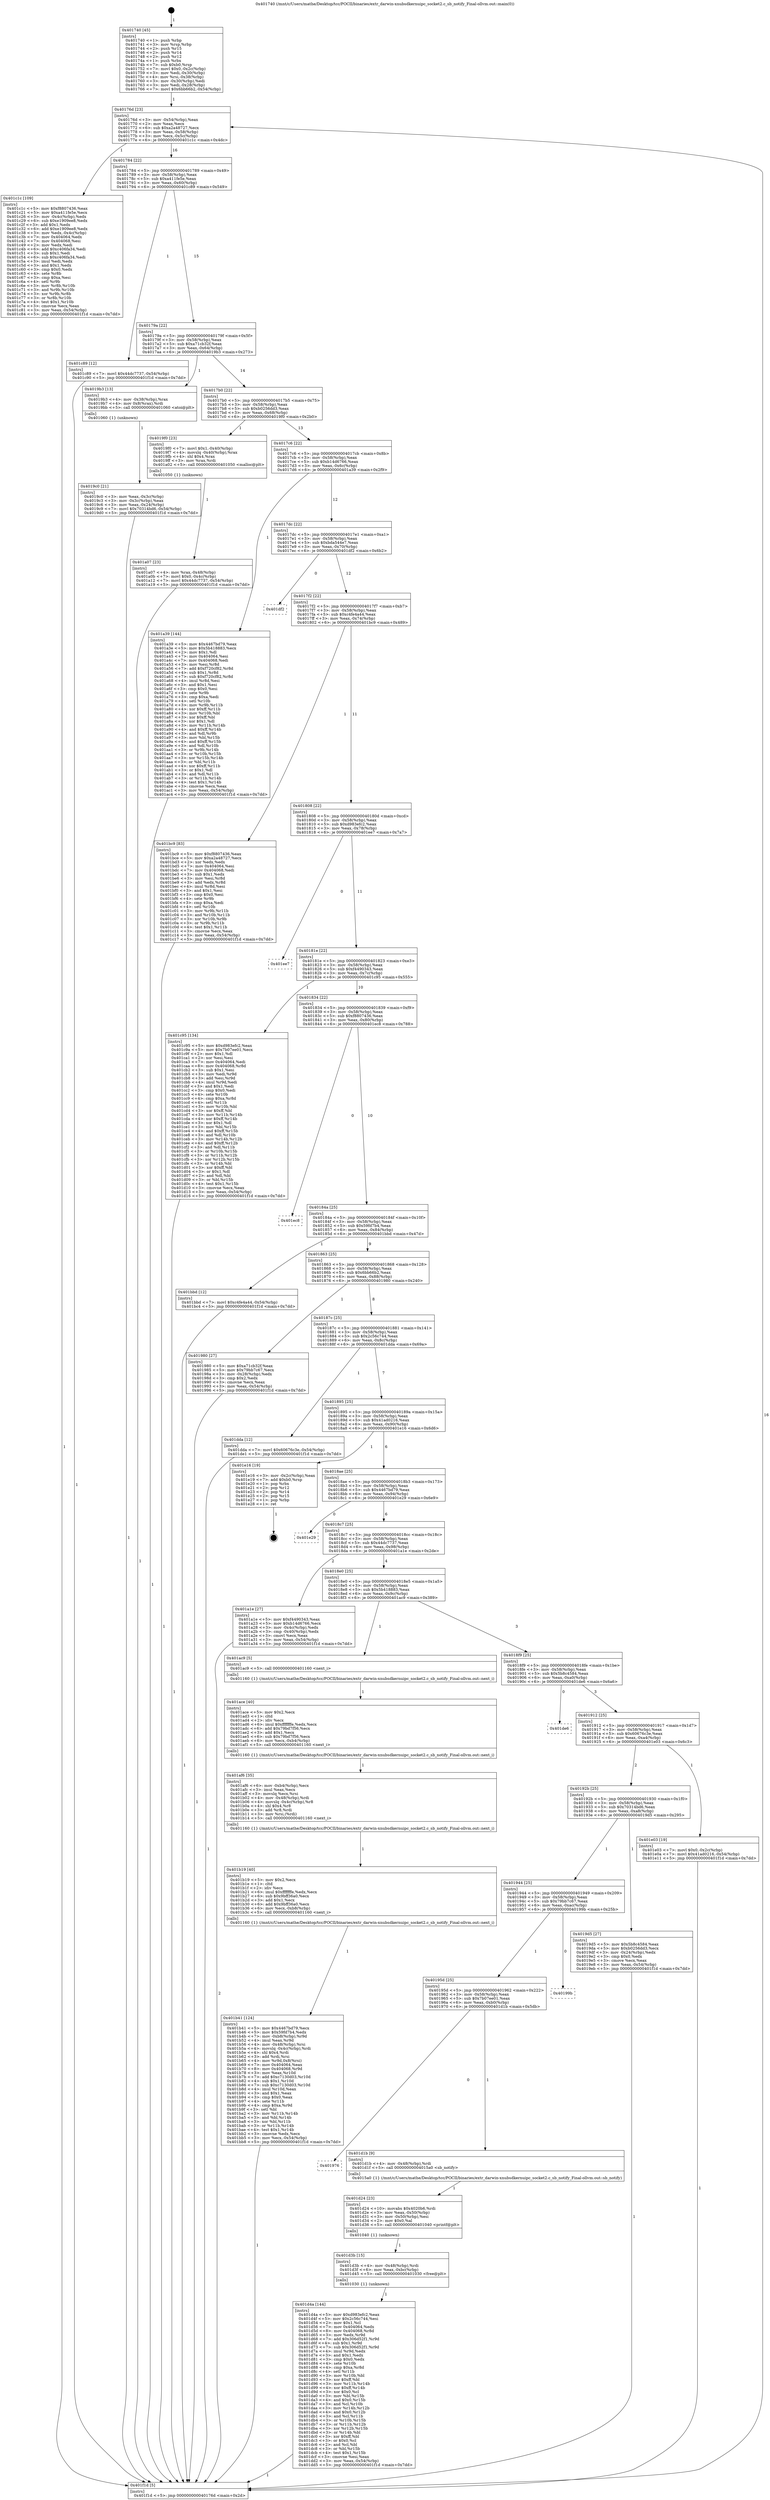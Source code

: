 digraph "0x401740" {
  label = "0x401740 (/mnt/c/Users/mathe/Desktop/tcc/POCII/binaries/extr_darwin-xnubsdkernuipc_socket2.c_sb_notify_Final-ollvm.out::main(0))"
  labelloc = "t"
  node[shape=record]

  Entry [label="",width=0.3,height=0.3,shape=circle,fillcolor=black,style=filled]
  "0x40176d" [label="{
     0x40176d [23]\l
     | [instrs]\l
     &nbsp;&nbsp;0x40176d \<+3\>: mov -0x54(%rbp),%eax\l
     &nbsp;&nbsp;0x401770 \<+2\>: mov %eax,%ecx\l
     &nbsp;&nbsp;0x401772 \<+6\>: sub $0xa2a48727,%ecx\l
     &nbsp;&nbsp;0x401778 \<+3\>: mov %eax,-0x58(%rbp)\l
     &nbsp;&nbsp;0x40177b \<+3\>: mov %ecx,-0x5c(%rbp)\l
     &nbsp;&nbsp;0x40177e \<+6\>: je 0000000000401c1c \<main+0x4dc\>\l
  }"]
  "0x401c1c" [label="{
     0x401c1c [109]\l
     | [instrs]\l
     &nbsp;&nbsp;0x401c1c \<+5\>: mov $0xf8807436,%eax\l
     &nbsp;&nbsp;0x401c21 \<+5\>: mov $0xa411fe5e,%ecx\l
     &nbsp;&nbsp;0x401c26 \<+3\>: mov -0x4c(%rbp),%edx\l
     &nbsp;&nbsp;0x401c29 \<+6\>: sub $0xe1909ee8,%edx\l
     &nbsp;&nbsp;0x401c2f \<+3\>: add $0x1,%edx\l
     &nbsp;&nbsp;0x401c32 \<+6\>: add $0xe1909ee8,%edx\l
     &nbsp;&nbsp;0x401c38 \<+3\>: mov %edx,-0x4c(%rbp)\l
     &nbsp;&nbsp;0x401c3b \<+7\>: mov 0x404064,%edx\l
     &nbsp;&nbsp;0x401c42 \<+7\>: mov 0x404068,%esi\l
     &nbsp;&nbsp;0x401c49 \<+2\>: mov %edx,%edi\l
     &nbsp;&nbsp;0x401c4b \<+6\>: add $0xc406fa34,%edi\l
     &nbsp;&nbsp;0x401c51 \<+3\>: sub $0x1,%edi\l
     &nbsp;&nbsp;0x401c54 \<+6\>: sub $0xc406fa34,%edi\l
     &nbsp;&nbsp;0x401c5a \<+3\>: imul %edi,%edx\l
     &nbsp;&nbsp;0x401c5d \<+3\>: and $0x1,%edx\l
     &nbsp;&nbsp;0x401c60 \<+3\>: cmp $0x0,%edx\l
     &nbsp;&nbsp;0x401c63 \<+4\>: sete %r8b\l
     &nbsp;&nbsp;0x401c67 \<+3\>: cmp $0xa,%esi\l
     &nbsp;&nbsp;0x401c6a \<+4\>: setl %r9b\l
     &nbsp;&nbsp;0x401c6e \<+3\>: mov %r8b,%r10b\l
     &nbsp;&nbsp;0x401c71 \<+3\>: and %r9b,%r10b\l
     &nbsp;&nbsp;0x401c74 \<+3\>: xor %r9b,%r8b\l
     &nbsp;&nbsp;0x401c77 \<+3\>: or %r8b,%r10b\l
     &nbsp;&nbsp;0x401c7a \<+4\>: test $0x1,%r10b\l
     &nbsp;&nbsp;0x401c7e \<+3\>: cmovne %ecx,%eax\l
     &nbsp;&nbsp;0x401c81 \<+3\>: mov %eax,-0x54(%rbp)\l
     &nbsp;&nbsp;0x401c84 \<+5\>: jmp 0000000000401f1d \<main+0x7dd\>\l
  }"]
  "0x401784" [label="{
     0x401784 [22]\l
     | [instrs]\l
     &nbsp;&nbsp;0x401784 \<+5\>: jmp 0000000000401789 \<main+0x49\>\l
     &nbsp;&nbsp;0x401789 \<+3\>: mov -0x58(%rbp),%eax\l
     &nbsp;&nbsp;0x40178c \<+5\>: sub $0xa411fe5e,%eax\l
     &nbsp;&nbsp;0x401791 \<+3\>: mov %eax,-0x60(%rbp)\l
     &nbsp;&nbsp;0x401794 \<+6\>: je 0000000000401c89 \<main+0x549\>\l
  }"]
  Exit [label="",width=0.3,height=0.3,shape=circle,fillcolor=black,style=filled,peripheries=2]
  "0x401c89" [label="{
     0x401c89 [12]\l
     | [instrs]\l
     &nbsp;&nbsp;0x401c89 \<+7\>: movl $0x44dc7737,-0x54(%rbp)\l
     &nbsp;&nbsp;0x401c90 \<+5\>: jmp 0000000000401f1d \<main+0x7dd\>\l
  }"]
  "0x40179a" [label="{
     0x40179a [22]\l
     | [instrs]\l
     &nbsp;&nbsp;0x40179a \<+5\>: jmp 000000000040179f \<main+0x5f\>\l
     &nbsp;&nbsp;0x40179f \<+3\>: mov -0x58(%rbp),%eax\l
     &nbsp;&nbsp;0x4017a2 \<+5\>: sub $0xa71cb32f,%eax\l
     &nbsp;&nbsp;0x4017a7 \<+3\>: mov %eax,-0x64(%rbp)\l
     &nbsp;&nbsp;0x4017aa \<+6\>: je 00000000004019b3 \<main+0x273\>\l
  }"]
  "0x401d4a" [label="{
     0x401d4a [144]\l
     | [instrs]\l
     &nbsp;&nbsp;0x401d4a \<+5\>: mov $0xd983efc2,%eax\l
     &nbsp;&nbsp;0x401d4f \<+5\>: mov $0x2c56c744,%esi\l
     &nbsp;&nbsp;0x401d54 \<+2\>: mov $0x1,%cl\l
     &nbsp;&nbsp;0x401d56 \<+7\>: mov 0x404064,%edx\l
     &nbsp;&nbsp;0x401d5d \<+8\>: mov 0x404068,%r8d\l
     &nbsp;&nbsp;0x401d65 \<+3\>: mov %edx,%r9d\l
     &nbsp;&nbsp;0x401d68 \<+7\>: add $0x306d52f1,%r9d\l
     &nbsp;&nbsp;0x401d6f \<+4\>: sub $0x1,%r9d\l
     &nbsp;&nbsp;0x401d73 \<+7\>: sub $0x306d52f1,%r9d\l
     &nbsp;&nbsp;0x401d7a \<+4\>: imul %r9d,%edx\l
     &nbsp;&nbsp;0x401d7e \<+3\>: and $0x1,%edx\l
     &nbsp;&nbsp;0x401d81 \<+3\>: cmp $0x0,%edx\l
     &nbsp;&nbsp;0x401d84 \<+4\>: sete %r10b\l
     &nbsp;&nbsp;0x401d88 \<+4\>: cmp $0xa,%r8d\l
     &nbsp;&nbsp;0x401d8c \<+4\>: setl %r11b\l
     &nbsp;&nbsp;0x401d90 \<+3\>: mov %r10b,%bl\l
     &nbsp;&nbsp;0x401d93 \<+3\>: xor $0xff,%bl\l
     &nbsp;&nbsp;0x401d96 \<+3\>: mov %r11b,%r14b\l
     &nbsp;&nbsp;0x401d99 \<+4\>: xor $0xff,%r14b\l
     &nbsp;&nbsp;0x401d9d \<+3\>: xor $0x0,%cl\l
     &nbsp;&nbsp;0x401da0 \<+3\>: mov %bl,%r15b\l
     &nbsp;&nbsp;0x401da3 \<+4\>: and $0x0,%r15b\l
     &nbsp;&nbsp;0x401da7 \<+3\>: and %cl,%r10b\l
     &nbsp;&nbsp;0x401daa \<+3\>: mov %r14b,%r12b\l
     &nbsp;&nbsp;0x401dad \<+4\>: and $0x0,%r12b\l
     &nbsp;&nbsp;0x401db1 \<+3\>: and %cl,%r11b\l
     &nbsp;&nbsp;0x401db4 \<+3\>: or %r10b,%r15b\l
     &nbsp;&nbsp;0x401db7 \<+3\>: or %r11b,%r12b\l
     &nbsp;&nbsp;0x401dba \<+3\>: xor %r12b,%r15b\l
     &nbsp;&nbsp;0x401dbd \<+3\>: or %r14b,%bl\l
     &nbsp;&nbsp;0x401dc0 \<+3\>: xor $0xff,%bl\l
     &nbsp;&nbsp;0x401dc3 \<+3\>: or $0x0,%cl\l
     &nbsp;&nbsp;0x401dc6 \<+2\>: and %cl,%bl\l
     &nbsp;&nbsp;0x401dc8 \<+3\>: or %bl,%r15b\l
     &nbsp;&nbsp;0x401dcb \<+4\>: test $0x1,%r15b\l
     &nbsp;&nbsp;0x401dcf \<+3\>: cmovne %esi,%eax\l
     &nbsp;&nbsp;0x401dd2 \<+3\>: mov %eax,-0x54(%rbp)\l
     &nbsp;&nbsp;0x401dd5 \<+5\>: jmp 0000000000401f1d \<main+0x7dd\>\l
  }"]
  "0x4019b3" [label="{
     0x4019b3 [13]\l
     | [instrs]\l
     &nbsp;&nbsp;0x4019b3 \<+4\>: mov -0x38(%rbp),%rax\l
     &nbsp;&nbsp;0x4019b7 \<+4\>: mov 0x8(%rax),%rdi\l
     &nbsp;&nbsp;0x4019bb \<+5\>: call 0000000000401060 \<atoi@plt\>\l
     | [calls]\l
     &nbsp;&nbsp;0x401060 \{1\} (unknown)\l
  }"]
  "0x4017b0" [label="{
     0x4017b0 [22]\l
     | [instrs]\l
     &nbsp;&nbsp;0x4017b0 \<+5\>: jmp 00000000004017b5 \<main+0x75\>\l
     &nbsp;&nbsp;0x4017b5 \<+3\>: mov -0x58(%rbp),%eax\l
     &nbsp;&nbsp;0x4017b8 \<+5\>: sub $0xb0256dd3,%eax\l
     &nbsp;&nbsp;0x4017bd \<+3\>: mov %eax,-0x68(%rbp)\l
     &nbsp;&nbsp;0x4017c0 \<+6\>: je 00000000004019f0 \<main+0x2b0\>\l
  }"]
  "0x401d3b" [label="{
     0x401d3b [15]\l
     | [instrs]\l
     &nbsp;&nbsp;0x401d3b \<+4\>: mov -0x48(%rbp),%rdi\l
     &nbsp;&nbsp;0x401d3f \<+6\>: mov %eax,-0xbc(%rbp)\l
     &nbsp;&nbsp;0x401d45 \<+5\>: call 0000000000401030 \<free@plt\>\l
     | [calls]\l
     &nbsp;&nbsp;0x401030 \{1\} (unknown)\l
  }"]
  "0x4019f0" [label="{
     0x4019f0 [23]\l
     | [instrs]\l
     &nbsp;&nbsp;0x4019f0 \<+7\>: movl $0x1,-0x40(%rbp)\l
     &nbsp;&nbsp;0x4019f7 \<+4\>: movslq -0x40(%rbp),%rax\l
     &nbsp;&nbsp;0x4019fb \<+4\>: shl $0x4,%rax\l
     &nbsp;&nbsp;0x4019ff \<+3\>: mov %rax,%rdi\l
     &nbsp;&nbsp;0x401a02 \<+5\>: call 0000000000401050 \<malloc@plt\>\l
     | [calls]\l
     &nbsp;&nbsp;0x401050 \{1\} (unknown)\l
  }"]
  "0x4017c6" [label="{
     0x4017c6 [22]\l
     | [instrs]\l
     &nbsp;&nbsp;0x4017c6 \<+5\>: jmp 00000000004017cb \<main+0x8b\>\l
     &nbsp;&nbsp;0x4017cb \<+3\>: mov -0x58(%rbp),%eax\l
     &nbsp;&nbsp;0x4017ce \<+5\>: sub $0xb14d6766,%eax\l
     &nbsp;&nbsp;0x4017d3 \<+3\>: mov %eax,-0x6c(%rbp)\l
     &nbsp;&nbsp;0x4017d6 \<+6\>: je 0000000000401a39 \<main+0x2f9\>\l
  }"]
  "0x401d24" [label="{
     0x401d24 [23]\l
     | [instrs]\l
     &nbsp;&nbsp;0x401d24 \<+10\>: movabs $0x4020b6,%rdi\l
     &nbsp;&nbsp;0x401d2e \<+3\>: mov %eax,-0x50(%rbp)\l
     &nbsp;&nbsp;0x401d31 \<+3\>: mov -0x50(%rbp),%esi\l
     &nbsp;&nbsp;0x401d34 \<+2\>: mov $0x0,%al\l
     &nbsp;&nbsp;0x401d36 \<+5\>: call 0000000000401040 \<printf@plt\>\l
     | [calls]\l
     &nbsp;&nbsp;0x401040 \{1\} (unknown)\l
  }"]
  "0x401a39" [label="{
     0x401a39 [144]\l
     | [instrs]\l
     &nbsp;&nbsp;0x401a39 \<+5\>: mov $0x4467bd79,%eax\l
     &nbsp;&nbsp;0x401a3e \<+5\>: mov $0x5b418883,%ecx\l
     &nbsp;&nbsp;0x401a43 \<+2\>: mov $0x1,%dl\l
     &nbsp;&nbsp;0x401a45 \<+7\>: mov 0x404064,%esi\l
     &nbsp;&nbsp;0x401a4c \<+7\>: mov 0x404068,%edi\l
     &nbsp;&nbsp;0x401a53 \<+3\>: mov %esi,%r8d\l
     &nbsp;&nbsp;0x401a56 \<+7\>: add $0xf720cf82,%r8d\l
     &nbsp;&nbsp;0x401a5d \<+4\>: sub $0x1,%r8d\l
     &nbsp;&nbsp;0x401a61 \<+7\>: sub $0xf720cf82,%r8d\l
     &nbsp;&nbsp;0x401a68 \<+4\>: imul %r8d,%esi\l
     &nbsp;&nbsp;0x401a6c \<+3\>: and $0x1,%esi\l
     &nbsp;&nbsp;0x401a6f \<+3\>: cmp $0x0,%esi\l
     &nbsp;&nbsp;0x401a72 \<+4\>: sete %r9b\l
     &nbsp;&nbsp;0x401a76 \<+3\>: cmp $0xa,%edi\l
     &nbsp;&nbsp;0x401a79 \<+4\>: setl %r10b\l
     &nbsp;&nbsp;0x401a7d \<+3\>: mov %r9b,%r11b\l
     &nbsp;&nbsp;0x401a80 \<+4\>: xor $0xff,%r11b\l
     &nbsp;&nbsp;0x401a84 \<+3\>: mov %r10b,%bl\l
     &nbsp;&nbsp;0x401a87 \<+3\>: xor $0xff,%bl\l
     &nbsp;&nbsp;0x401a8a \<+3\>: xor $0x1,%dl\l
     &nbsp;&nbsp;0x401a8d \<+3\>: mov %r11b,%r14b\l
     &nbsp;&nbsp;0x401a90 \<+4\>: and $0xff,%r14b\l
     &nbsp;&nbsp;0x401a94 \<+3\>: and %dl,%r9b\l
     &nbsp;&nbsp;0x401a97 \<+3\>: mov %bl,%r15b\l
     &nbsp;&nbsp;0x401a9a \<+4\>: and $0xff,%r15b\l
     &nbsp;&nbsp;0x401a9e \<+3\>: and %dl,%r10b\l
     &nbsp;&nbsp;0x401aa1 \<+3\>: or %r9b,%r14b\l
     &nbsp;&nbsp;0x401aa4 \<+3\>: or %r10b,%r15b\l
     &nbsp;&nbsp;0x401aa7 \<+3\>: xor %r15b,%r14b\l
     &nbsp;&nbsp;0x401aaa \<+3\>: or %bl,%r11b\l
     &nbsp;&nbsp;0x401aad \<+4\>: xor $0xff,%r11b\l
     &nbsp;&nbsp;0x401ab1 \<+3\>: or $0x1,%dl\l
     &nbsp;&nbsp;0x401ab4 \<+3\>: and %dl,%r11b\l
     &nbsp;&nbsp;0x401ab7 \<+3\>: or %r11b,%r14b\l
     &nbsp;&nbsp;0x401aba \<+4\>: test $0x1,%r14b\l
     &nbsp;&nbsp;0x401abe \<+3\>: cmovne %ecx,%eax\l
     &nbsp;&nbsp;0x401ac1 \<+3\>: mov %eax,-0x54(%rbp)\l
     &nbsp;&nbsp;0x401ac4 \<+5\>: jmp 0000000000401f1d \<main+0x7dd\>\l
  }"]
  "0x4017dc" [label="{
     0x4017dc [22]\l
     | [instrs]\l
     &nbsp;&nbsp;0x4017dc \<+5\>: jmp 00000000004017e1 \<main+0xa1\>\l
     &nbsp;&nbsp;0x4017e1 \<+3\>: mov -0x58(%rbp),%eax\l
     &nbsp;&nbsp;0x4017e4 \<+5\>: sub $0xbda544e7,%eax\l
     &nbsp;&nbsp;0x4017e9 \<+3\>: mov %eax,-0x70(%rbp)\l
     &nbsp;&nbsp;0x4017ec \<+6\>: je 0000000000401df2 \<main+0x6b2\>\l
  }"]
  "0x401976" [label="{
     0x401976\l
  }", style=dashed]
  "0x401df2" [label="{
     0x401df2\l
  }", style=dashed]
  "0x4017f2" [label="{
     0x4017f2 [22]\l
     | [instrs]\l
     &nbsp;&nbsp;0x4017f2 \<+5\>: jmp 00000000004017f7 \<main+0xb7\>\l
     &nbsp;&nbsp;0x4017f7 \<+3\>: mov -0x58(%rbp),%eax\l
     &nbsp;&nbsp;0x4017fa \<+5\>: sub $0xc4fe4a44,%eax\l
     &nbsp;&nbsp;0x4017ff \<+3\>: mov %eax,-0x74(%rbp)\l
     &nbsp;&nbsp;0x401802 \<+6\>: je 0000000000401bc9 \<main+0x489\>\l
  }"]
  "0x401d1b" [label="{
     0x401d1b [9]\l
     | [instrs]\l
     &nbsp;&nbsp;0x401d1b \<+4\>: mov -0x48(%rbp),%rdi\l
     &nbsp;&nbsp;0x401d1f \<+5\>: call 00000000004015a0 \<sb_notify\>\l
     | [calls]\l
     &nbsp;&nbsp;0x4015a0 \{1\} (/mnt/c/Users/mathe/Desktop/tcc/POCII/binaries/extr_darwin-xnubsdkernuipc_socket2.c_sb_notify_Final-ollvm.out::sb_notify)\l
  }"]
  "0x401bc9" [label="{
     0x401bc9 [83]\l
     | [instrs]\l
     &nbsp;&nbsp;0x401bc9 \<+5\>: mov $0xf8807436,%eax\l
     &nbsp;&nbsp;0x401bce \<+5\>: mov $0xa2a48727,%ecx\l
     &nbsp;&nbsp;0x401bd3 \<+2\>: xor %edx,%edx\l
     &nbsp;&nbsp;0x401bd5 \<+7\>: mov 0x404064,%esi\l
     &nbsp;&nbsp;0x401bdc \<+7\>: mov 0x404068,%edi\l
     &nbsp;&nbsp;0x401be3 \<+3\>: sub $0x1,%edx\l
     &nbsp;&nbsp;0x401be6 \<+3\>: mov %esi,%r8d\l
     &nbsp;&nbsp;0x401be9 \<+3\>: add %edx,%r8d\l
     &nbsp;&nbsp;0x401bec \<+4\>: imul %r8d,%esi\l
     &nbsp;&nbsp;0x401bf0 \<+3\>: and $0x1,%esi\l
     &nbsp;&nbsp;0x401bf3 \<+3\>: cmp $0x0,%esi\l
     &nbsp;&nbsp;0x401bf6 \<+4\>: sete %r9b\l
     &nbsp;&nbsp;0x401bfa \<+3\>: cmp $0xa,%edi\l
     &nbsp;&nbsp;0x401bfd \<+4\>: setl %r10b\l
     &nbsp;&nbsp;0x401c01 \<+3\>: mov %r9b,%r11b\l
     &nbsp;&nbsp;0x401c04 \<+3\>: and %r10b,%r11b\l
     &nbsp;&nbsp;0x401c07 \<+3\>: xor %r10b,%r9b\l
     &nbsp;&nbsp;0x401c0a \<+3\>: or %r9b,%r11b\l
     &nbsp;&nbsp;0x401c0d \<+4\>: test $0x1,%r11b\l
     &nbsp;&nbsp;0x401c11 \<+3\>: cmovne %ecx,%eax\l
     &nbsp;&nbsp;0x401c14 \<+3\>: mov %eax,-0x54(%rbp)\l
     &nbsp;&nbsp;0x401c17 \<+5\>: jmp 0000000000401f1d \<main+0x7dd\>\l
  }"]
  "0x401808" [label="{
     0x401808 [22]\l
     | [instrs]\l
     &nbsp;&nbsp;0x401808 \<+5\>: jmp 000000000040180d \<main+0xcd\>\l
     &nbsp;&nbsp;0x40180d \<+3\>: mov -0x58(%rbp),%eax\l
     &nbsp;&nbsp;0x401810 \<+5\>: sub $0xd983efc2,%eax\l
     &nbsp;&nbsp;0x401815 \<+3\>: mov %eax,-0x78(%rbp)\l
     &nbsp;&nbsp;0x401818 \<+6\>: je 0000000000401ee7 \<main+0x7a7\>\l
  }"]
  "0x40195d" [label="{
     0x40195d [25]\l
     | [instrs]\l
     &nbsp;&nbsp;0x40195d \<+5\>: jmp 0000000000401962 \<main+0x222\>\l
     &nbsp;&nbsp;0x401962 \<+3\>: mov -0x58(%rbp),%eax\l
     &nbsp;&nbsp;0x401965 \<+5\>: sub $0x7b07ee01,%eax\l
     &nbsp;&nbsp;0x40196a \<+6\>: mov %eax,-0xb0(%rbp)\l
     &nbsp;&nbsp;0x401970 \<+6\>: je 0000000000401d1b \<main+0x5db\>\l
  }"]
  "0x401ee7" [label="{
     0x401ee7\l
  }", style=dashed]
  "0x40181e" [label="{
     0x40181e [22]\l
     | [instrs]\l
     &nbsp;&nbsp;0x40181e \<+5\>: jmp 0000000000401823 \<main+0xe3\>\l
     &nbsp;&nbsp;0x401823 \<+3\>: mov -0x58(%rbp),%eax\l
     &nbsp;&nbsp;0x401826 \<+5\>: sub $0xf4490343,%eax\l
     &nbsp;&nbsp;0x40182b \<+3\>: mov %eax,-0x7c(%rbp)\l
     &nbsp;&nbsp;0x40182e \<+6\>: je 0000000000401c95 \<main+0x555\>\l
  }"]
  "0x40199b" [label="{
     0x40199b\l
  }", style=dashed]
  "0x401c95" [label="{
     0x401c95 [134]\l
     | [instrs]\l
     &nbsp;&nbsp;0x401c95 \<+5\>: mov $0xd983efc2,%eax\l
     &nbsp;&nbsp;0x401c9a \<+5\>: mov $0x7b07ee01,%ecx\l
     &nbsp;&nbsp;0x401c9f \<+2\>: mov $0x1,%dl\l
     &nbsp;&nbsp;0x401ca1 \<+2\>: xor %esi,%esi\l
     &nbsp;&nbsp;0x401ca3 \<+7\>: mov 0x404064,%edi\l
     &nbsp;&nbsp;0x401caa \<+8\>: mov 0x404068,%r8d\l
     &nbsp;&nbsp;0x401cb2 \<+3\>: sub $0x1,%esi\l
     &nbsp;&nbsp;0x401cb5 \<+3\>: mov %edi,%r9d\l
     &nbsp;&nbsp;0x401cb8 \<+3\>: add %esi,%r9d\l
     &nbsp;&nbsp;0x401cbb \<+4\>: imul %r9d,%edi\l
     &nbsp;&nbsp;0x401cbf \<+3\>: and $0x1,%edi\l
     &nbsp;&nbsp;0x401cc2 \<+3\>: cmp $0x0,%edi\l
     &nbsp;&nbsp;0x401cc5 \<+4\>: sete %r10b\l
     &nbsp;&nbsp;0x401cc9 \<+4\>: cmp $0xa,%r8d\l
     &nbsp;&nbsp;0x401ccd \<+4\>: setl %r11b\l
     &nbsp;&nbsp;0x401cd1 \<+3\>: mov %r10b,%bl\l
     &nbsp;&nbsp;0x401cd4 \<+3\>: xor $0xff,%bl\l
     &nbsp;&nbsp;0x401cd7 \<+3\>: mov %r11b,%r14b\l
     &nbsp;&nbsp;0x401cda \<+4\>: xor $0xff,%r14b\l
     &nbsp;&nbsp;0x401cde \<+3\>: xor $0x1,%dl\l
     &nbsp;&nbsp;0x401ce1 \<+3\>: mov %bl,%r15b\l
     &nbsp;&nbsp;0x401ce4 \<+4\>: and $0xff,%r15b\l
     &nbsp;&nbsp;0x401ce8 \<+3\>: and %dl,%r10b\l
     &nbsp;&nbsp;0x401ceb \<+3\>: mov %r14b,%r12b\l
     &nbsp;&nbsp;0x401cee \<+4\>: and $0xff,%r12b\l
     &nbsp;&nbsp;0x401cf2 \<+3\>: and %dl,%r11b\l
     &nbsp;&nbsp;0x401cf5 \<+3\>: or %r10b,%r15b\l
     &nbsp;&nbsp;0x401cf8 \<+3\>: or %r11b,%r12b\l
     &nbsp;&nbsp;0x401cfb \<+3\>: xor %r12b,%r15b\l
     &nbsp;&nbsp;0x401cfe \<+3\>: or %r14b,%bl\l
     &nbsp;&nbsp;0x401d01 \<+3\>: xor $0xff,%bl\l
     &nbsp;&nbsp;0x401d04 \<+3\>: or $0x1,%dl\l
     &nbsp;&nbsp;0x401d07 \<+2\>: and %dl,%bl\l
     &nbsp;&nbsp;0x401d09 \<+3\>: or %bl,%r15b\l
     &nbsp;&nbsp;0x401d0c \<+4\>: test $0x1,%r15b\l
     &nbsp;&nbsp;0x401d10 \<+3\>: cmovne %ecx,%eax\l
     &nbsp;&nbsp;0x401d13 \<+3\>: mov %eax,-0x54(%rbp)\l
     &nbsp;&nbsp;0x401d16 \<+5\>: jmp 0000000000401f1d \<main+0x7dd\>\l
  }"]
  "0x401834" [label="{
     0x401834 [22]\l
     | [instrs]\l
     &nbsp;&nbsp;0x401834 \<+5\>: jmp 0000000000401839 \<main+0xf9\>\l
     &nbsp;&nbsp;0x401839 \<+3\>: mov -0x58(%rbp),%eax\l
     &nbsp;&nbsp;0x40183c \<+5\>: sub $0xf8807436,%eax\l
     &nbsp;&nbsp;0x401841 \<+3\>: mov %eax,-0x80(%rbp)\l
     &nbsp;&nbsp;0x401844 \<+6\>: je 0000000000401ec8 \<main+0x788\>\l
  }"]
  "0x401b41" [label="{
     0x401b41 [124]\l
     | [instrs]\l
     &nbsp;&nbsp;0x401b41 \<+5\>: mov $0x4467bd79,%ecx\l
     &nbsp;&nbsp;0x401b46 \<+5\>: mov $0x59fd7b4,%edx\l
     &nbsp;&nbsp;0x401b4b \<+7\>: mov -0xb8(%rbp),%r9d\l
     &nbsp;&nbsp;0x401b52 \<+4\>: imul %eax,%r9d\l
     &nbsp;&nbsp;0x401b56 \<+4\>: mov -0x48(%rbp),%rsi\l
     &nbsp;&nbsp;0x401b5a \<+4\>: movslq -0x4c(%rbp),%rdi\l
     &nbsp;&nbsp;0x401b5e \<+4\>: shl $0x4,%rdi\l
     &nbsp;&nbsp;0x401b62 \<+3\>: add %rdi,%rsi\l
     &nbsp;&nbsp;0x401b65 \<+4\>: mov %r9d,0x8(%rsi)\l
     &nbsp;&nbsp;0x401b69 \<+7\>: mov 0x404064,%eax\l
     &nbsp;&nbsp;0x401b70 \<+8\>: mov 0x404068,%r9d\l
     &nbsp;&nbsp;0x401b78 \<+3\>: mov %eax,%r10d\l
     &nbsp;&nbsp;0x401b7b \<+7\>: add $0xc7130d03,%r10d\l
     &nbsp;&nbsp;0x401b82 \<+4\>: sub $0x1,%r10d\l
     &nbsp;&nbsp;0x401b86 \<+7\>: sub $0xc7130d03,%r10d\l
     &nbsp;&nbsp;0x401b8d \<+4\>: imul %r10d,%eax\l
     &nbsp;&nbsp;0x401b91 \<+3\>: and $0x1,%eax\l
     &nbsp;&nbsp;0x401b94 \<+3\>: cmp $0x0,%eax\l
     &nbsp;&nbsp;0x401b97 \<+4\>: sete %r11b\l
     &nbsp;&nbsp;0x401b9b \<+4\>: cmp $0xa,%r9d\l
     &nbsp;&nbsp;0x401b9f \<+3\>: setl %bl\l
     &nbsp;&nbsp;0x401ba2 \<+3\>: mov %r11b,%r14b\l
     &nbsp;&nbsp;0x401ba5 \<+3\>: and %bl,%r14b\l
     &nbsp;&nbsp;0x401ba8 \<+3\>: xor %bl,%r11b\l
     &nbsp;&nbsp;0x401bab \<+3\>: or %r11b,%r14b\l
     &nbsp;&nbsp;0x401bae \<+4\>: test $0x1,%r14b\l
     &nbsp;&nbsp;0x401bb2 \<+3\>: cmovne %edx,%ecx\l
     &nbsp;&nbsp;0x401bb5 \<+3\>: mov %ecx,-0x54(%rbp)\l
     &nbsp;&nbsp;0x401bb8 \<+5\>: jmp 0000000000401f1d \<main+0x7dd\>\l
  }"]
  "0x401ec8" [label="{
     0x401ec8\l
  }", style=dashed]
  "0x40184a" [label="{
     0x40184a [25]\l
     | [instrs]\l
     &nbsp;&nbsp;0x40184a \<+5\>: jmp 000000000040184f \<main+0x10f\>\l
     &nbsp;&nbsp;0x40184f \<+3\>: mov -0x58(%rbp),%eax\l
     &nbsp;&nbsp;0x401852 \<+5\>: sub $0x59fd7b4,%eax\l
     &nbsp;&nbsp;0x401857 \<+6\>: mov %eax,-0x84(%rbp)\l
     &nbsp;&nbsp;0x40185d \<+6\>: je 0000000000401bbd \<main+0x47d\>\l
  }"]
  "0x401b19" [label="{
     0x401b19 [40]\l
     | [instrs]\l
     &nbsp;&nbsp;0x401b19 \<+5\>: mov $0x2,%ecx\l
     &nbsp;&nbsp;0x401b1e \<+1\>: cltd\l
     &nbsp;&nbsp;0x401b1f \<+2\>: idiv %ecx\l
     &nbsp;&nbsp;0x401b21 \<+6\>: imul $0xfffffffe,%edx,%ecx\l
     &nbsp;&nbsp;0x401b27 \<+6\>: sub $0x9bff36a0,%ecx\l
     &nbsp;&nbsp;0x401b2d \<+3\>: add $0x1,%ecx\l
     &nbsp;&nbsp;0x401b30 \<+6\>: add $0x9bff36a0,%ecx\l
     &nbsp;&nbsp;0x401b36 \<+6\>: mov %ecx,-0xb8(%rbp)\l
     &nbsp;&nbsp;0x401b3c \<+5\>: call 0000000000401160 \<next_i\>\l
     | [calls]\l
     &nbsp;&nbsp;0x401160 \{1\} (/mnt/c/Users/mathe/Desktop/tcc/POCII/binaries/extr_darwin-xnubsdkernuipc_socket2.c_sb_notify_Final-ollvm.out::next_i)\l
  }"]
  "0x401bbd" [label="{
     0x401bbd [12]\l
     | [instrs]\l
     &nbsp;&nbsp;0x401bbd \<+7\>: movl $0xc4fe4a44,-0x54(%rbp)\l
     &nbsp;&nbsp;0x401bc4 \<+5\>: jmp 0000000000401f1d \<main+0x7dd\>\l
  }"]
  "0x401863" [label="{
     0x401863 [25]\l
     | [instrs]\l
     &nbsp;&nbsp;0x401863 \<+5\>: jmp 0000000000401868 \<main+0x128\>\l
     &nbsp;&nbsp;0x401868 \<+3\>: mov -0x58(%rbp),%eax\l
     &nbsp;&nbsp;0x40186b \<+5\>: sub $0x6bb66b2,%eax\l
     &nbsp;&nbsp;0x401870 \<+6\>: mov %eax,-0x88(%rbp)\l
     &nbsp;&nbsp;0x401876 \<+6\>: je 0000000000401980 \<main+0x240\>\l
  }"]
  "0x401af6" [label="{
     0x401af6 [35]\l
     | [instrs]\l
     &nbsp;&nbsp;0x401af6 \<+6\>: mov -0xb4(%rbp),%ecx\l
     &nbsp;&nbsp;0x401afc \<+3\>: imul %eax,%ecx\l
     &nbsp;&nbsp;0x401aff \<+3\>: movslq %ecx,%rsi\l
     &nbsp;&nbsp;0x401b02 \<+4\>: mov -0x48(%rbp),%rdi\l
     &nbsp;&nbsp;0x401b06 \<+4\>: movslq -0x4c(%rbp),%r8\l
     &nbsp;&nbsp;0x401b0a \<+4\>: shl $0x4,%r8\l
     &nbsp;&nbsp;0x401b0e \<+3\>: add %r8,%rdi\l
     &nbsp;&nbsp;0x401b11 \<+3\>: mov %rsi,(%rdi)\l
     &nbsp;&nbsp;0x401b14 \<+5\>: call 0000000000401160 \<next_i\>\l
     | [calls]\l
     &nbsp;&nbsp;0x401160 \{1\} (/mnt/c/Users/mathe/Desktop/tcc/POCII/binaries/extr_darwin-xnubsdkernuipc_socket2.c_sb_notify_Final-ollvm.out::next_i)\l
  }"]
  "0x401980" [label="{
     0x401980 [27]\l
     | [instrs]\l
     &nbsp;&nbsp;0x401980 \<+5\>: mov $0xa71cb32f,%eax\l
     &nbsp;&nbsp;0x401985 \<+5\>: mov $0x79bb7c67,%ecx\l
     &nbsp;&nbsp;0x40198a \<+3\>: mov -0x28(%rbp),%edx\l
     &nbsp;&nbsp;0x40198d \<+3\>: cmp $0x2,%edx\l
     &nbsp;&nbsp;0x401990 \<+3\>: cmovne %ecx,%eax\l
     &nbsp;&nbsp;0x401993 \<+3\>: mov %eax,-0x54(%rbp)\l
     &nbsp;&nbsp;0x401996 \<+5\>: jmp 0000000000401f1d \<main+0x7dd\>\l
  }"]
  "0x40187c" [label="{
     0x40187c [25]\l
     | [instrs]\l
     &nbsp;&nbsp;0x40187c \<+5\>: jmp 0000000000401881 \<main+0x141\>\l
     &nbsp;&nbsp;0x401881 \<+3\>: mov -0x58(%rbp),%eax\l
     &nbsp;&nbsp;0x401884 \<+5\>: sub $0x2c56c744,%eax\l
     &nbsp;&nbsp;0x401889 \<+6\>: mov %eax,-0x8c(%rbp)\l
     &nbsp;&nbsp;0x40188f \<+6\>: je 0000000000401dda \<main+0x69a\>\l
  }"]
  "0x401f1d" [label="{
     0x401f1d [5]\l
     | [instrs]\l
     &nbsp;&nbsp;0x401f1d \<+5\>: jmp 000000000040176d \<main+0x2d\>\l
  }"]
  "0x401740" [label="{
     0x401740 [45]\l
     | [instrs]\l
     &nbsp;&nbsp;0x401740 \<+1\>: push %rbp\l
     &nbsp;&nbsp;0x401741 \<+3\>: mov %rsp,%rbp\l
     &nbsp;&nbsp;0x401744 \<+2\>: push %r15\l
     &nbsp;&nbsp;0x401746 \<+2\>: push %r14\l
     &nbsp;&nbsp;0x401748 \<+2\>: push %r12\l
     &nbsp;&nbsp;0x40174a \<+1\>: push %rbx\l
     &nbsp;&nbsp;0x40174b \<+7\>: sub $0xb0,%rsp\l
     &nbsp;&nbsp;0x401752 \<+7\>: movl $0x0,-0x2c(%rbp)\l
     &nbsp;&nbsp;0x401759 \<+3\>: mov %edi,-0x30(%rbp)\l
     &nbsp;&nbsp;0x40175c \<+4\>: mov %rsi,-0x38(%rbp)\l
     &nbsp;&nbsp;0x401760 \<+3\>: mov -0x30(%rbp),%edi\l
     &nbsp;&nbsp;0x401763 \<+3\>: mov %edi,-0x28(%rbp)\l
     &nbsp;&nbsp;0x401766 \<+7\>: movl $0x6bb66b2,-0x54(%rbp)\l
  }"]
  "0x4019c0" [label="{
     0x4019c0 [21]\l
     | [instrs]\l
     &nbsp;&nbsp;0x4019c0 \<+3\>: mov %eax,-0x3c(%rbp)\l
     &nbsp;&nbsp;0x4019c3 \<+3\>: mov -0x3c(%rbp),%eax\l
     &nbsp;&nbsp;0x4019c6 \<+3\>: mov %eax,-0x24(%rbp)\l
     &nbsp;&nbsp;0x4019c9 \<+7\>: movl $0x70314bd6,-0x54(%rbp)\l
     &nbsp;&nbsp;0x4019d0 \<+5\>: jmp 0000000000401f1d \<main+0x7dd\>\l
  }"]
  "0x401ace" [label="{
     0x401ace [40]\l
     | [instrs]\l
     &nbsp;&nbsp;0x401ace \<+5\>: mov $0x2,%ecx\l
     &nbsp;&nbsp;0x401ad3 \<+1\>: cltd\l
     &nbsp;&nbsp;0x401ad4 \<+2\>: idiv %ecx\l
     &nbsp;&nbsp;0x401ad6 \<+6\>: imul $0xfffffffe,%edx,%ecx\l
     &nbsp;&nbsp;0x401adc \<+6\>: add $0x79bd7f56,%ecx\l
     &nbsp;&nbsp;0x401ae2 \<+3\>: add $0x1,%ecx\l
     &nbsp;&nbsp;0x401ae5 \<+6\>: sub $0x79bd7f56,%ecx\l
     &nbsp;&nbsp;0x401aeb \<+6\>: mov %ecx,-0xb4(%rbp)\l
     &nbsp;&nbsp;0x401af1 \<+5\>: call 0000000000401160 \<next_i\>\l
     | [calls]\l
     &nbsp;&nbsp;0x401160 \{1\} (/mnt/c/Users/mathe/Desktop/tcc/POCII/binaries/extr_darwin-xnubsdkernuipc_socket2.c_sb_notify_Final-ollvm.out::next_i)\l
  }"]
  "0x401dda" [label="{
     0x401dda [12]\l
     | [instrs]\l
     &nbsp;&nbsp;0x401dda \<+7\>: movl $0x60676c3e,-0x54(%rbp)\l
     &nbsp;&nbsp;0x401de1 \<+5\>: jmp 0000000000401f1d \<main+0x7dd\>\l
  }"]
  "0x401895" [label="{
     0x401895 [25]\l
     | [instrs]\l
     &nbsp;&nbsp;0x401895 \<+5\>: jmp 000000000040189a \<main+0x15a\>\l
     &nbsp;&nbsp;0x40189a \<+3\>: mov -0x58(%rbp),%eax\l
     &nbsp;&nbsp;0x40189d \<+5\>: sub $0x41ad0216,%eax\l
     &nbsp;&nbsp;0x4018a2 \<+6\>: mov %eax,-0x90(%rbp)\l
     &nbsp;&nbsp;0x4018a8 \<+6\>: je 0000000000401e16 \<main+0x6d6\>\l
  }"]
  "0x401a07" [label="{
     0x401a07 [23]\l
     | [instrs]\l
     &nbsp;&nbsp;0x401a07 \<+4\>: mov %rax,-0x48(%rbp)\l
     &nbsp;&nbsp;0x401a0b \<+7\>: movl $0x0,-0x4c(%rbp)\l
     &nbsp;&nbsp;0x401a12 \<+7\>: movl $0x44dc7737,-0x54(%rbp)\l
     &nbsp;&nbsp;0x401a19 \<+5\>: jmp 0000000000401f1d \<main+0x7dd\>\l
  }"]
  "0x401e16" [label="{
     0x401e16 [19]\l
     | [instrs]\l
     &nbsp;&nbsp;0x401e16 \<+3\>: mov -0x2c(%rbp),%eax\l
     &nbsp;&nbsp;0x401e19 \<+7\>: add $0xb0,%rsp\l
     &nbsp;&nbsp;0x401e20 \<+1\>: pop %rbx\l
     &nbsp;&nbsp;0x401e21 \<+2\>: pop %r12\l
     &nbsp;&nbsp;0x401e23 \<+2\>: pop %r14\l
     &nbsp;&nbsp;0x401e25 \<+2\>: pop %r15\l
     &nbsp;&nbsp;0x401e27 \<+1\>: pop %rbp\l
     &nbsp;&nbsp;0x401e28 \<+1\>: ret\l
  }"]
  "0x4018ae" [label="{
     0x4018ae [25]\l
     | [instrs]\l
     &nbsp;&nbsp;0x4018ae \<+5\>: jmp 00000000004018b3 \<main+0x173\>\l
     &nbsp;&nbsp;0x4018b3 \<+3\>: mov -0x58(%rbp),%eax\l
     &nbsp;&nbsp;0x4018b6 \<+5\>: sub $0x4467bd79,%eax\l
     &nbsp;&nbsp;0x4018bb \<+6\>: mov %eax,-0x94(%rbp)\l
     &nbsp;&nbsp;0x4018c1 \<+6\>: je 0000000000401e29 \<main+0x6e9\>\l
  }"]
  "0x401944" [label="{
     0x401944 [25]\l
     | [instrs]\l
     &nbsp;&nbsp;0x401944 \<+5\>: jmp 0000000000401949 \<main+0x209\>\l
     &nbsp;&nbsp;0x401949 \<+3\>: mov -0x58(%rbp),%eax\l
     &nbsp;&nbsp;0x40194c \<+5\>: sub $0x79bb7c67,%eax\l
     &nbsp;&nbsp;0x401951 \<+6\>: mov %eax,-0xac(%rbp)\l
     &nbsp;&nbsp;0x401957 \<+6\>: je 000000000040199b \<main+0x25b\>\l
  }"]
  "0x401e29" [label="{
     0x401e29\l
  }", style=dashed]
  "0x4018c7" [label="{
     0x4018c7 [25]\l
     | [instrs]\l
     &nbsp;&nbsp;0x4018c7 \<+5\>: jmp 00000000004018cc \<main+0x18c\>\l
     &nbsp;&nbsp;0x4018cc \<+3\>: mov -0x58(%rbp),%eax\l
     &nbsp;&nbsp;0x4018cf \<+5\>: sub $0x44dc7737,%eax\l
     &nbsp;&nbsp;0x4018d4 \<+6\>: mov %eax,-0x98(%rbp)\l
     &nbsp;&nbsp;0x4018da \<+6\>: je 0000000000401a1e \<main+0x2de\>\l
  }"]
  "0x4019d5" [label="{
     0x4019d5 [27]\l
     | [instrs]\l
     &nbsp;&nbsp;0x4019d5 \<+5\>: mov $0x5b8c4584,%eax\l
     &nbsp;&nbsp;0x4019da \<+5\>: mov $0xb0256dd3,%ecx\l
     &nbsp;&nbsp;0x4019df \<+3\>: mov -0x24(%rbp),%edx\l
     &nbsp;&nbsp;0x4019e2 \<+3\>: cmp $0x0,%edx\l
     &nbsp;&nbsp;0x4019e5 \<+3\>: cmove %ecx,%eax\l
     &nbsp;&nbsp;0x4019e8 \<+3\>: mov %eax,-0x54(%rbp)\l
     &nbsp;&nbsp;0x4019eb \<+5\>: jmp 0000000000401f1d \<main+0x7dd\>\l
  }"]
  "0x401a1e" [label="{
     0x401a1e [27]\l
     | [instrs]\l
     &nbsp;&nbsp;0x401a1e \<+5\>: mov $0xf4490343,%eax\l
     &nbsp;&nbsp;0x401a23 \<+5\>: mov $0xb14d6766,%ecx\l
     &nbsp;&nbsp;0x401a28 \<+3\>: mov -0x4c(%rbp),%edx\l
     &nbsp;&nbsp;0x401a2b \<+3\>: cmp -0x40(%rbp),%edx\l
     &nbsp;&nbsp;0x401a2e \<+3\>: cmovl %ecx,%eax\l
     &nbsp;&nbsp;0x401a31 \<+3\>: mov %eax,-0x54(%rbp)\l
     &nbsp;&nbsp;0x401a34 \<+5\>: jmp 0000000000401f1d \<main+0x7dd\>\l
  }"]
  "0x4018e0" [label="{
     0x4018e0 [25]\l
     | [instrs]\l
     &nbsp;&nbsp;0x4018e0 \<+5\>: jmp 00000000004018e5 \<main+0x1a5\>\l
     &nbsp;&nbsp;0x4018e5 \<+3\>: mov -0x58(%rbp),%eax\l
     &nbsp;&nbsp;0x4018e8 \<+5\>: sub $0x5b418883,%eax\l
     &nbsp;&nbsp;0x4018ed \<+6\>: mov %eax,-0x9c(%rbp)\l
     &nbsp;&nbsp;0x4018f3 \<+6\>: je 0000000000401ac9 \<main+0x389\>\l
  }"]
  "0x40192b" [label="{
     0x40192b [25]\l
     | [instrs]\l
     &nbsp;&nbsp;0x40192b \<+5\>: jmp 0000000000401930 \<main+0x1f0\>\l
     &nbsp;&nbsp;0x401930 \<+3\>: mov -0x58(%rbp),%eax\l
     &nbsp;&nbsp;0x401933 \<+5\>: sub $0x70314bd6,%eax\l
     &nbsp;&nbsp;0x401938 \<+6\>: mov %eax,-0xa8(%rbp)\l
     &nbsp;&nbsp;0x40193e \<+6\>: je 00000000004019d5 \<main+0x295\>\l
  }"]
  "0x401ac9" [label="{
     0x401ac9 [5]\l
     | [instrs]\l
     &nbsp;&nbsp;0x401ac9 \<+5\>: call 0000000000401160 \<next_i\>\l
     | [calls]\l
     &nbsp;&nbsp;0x401160 \{1\} (/mnt/c/Users/mathe/Desktop/tcc/POCII/binaries/extr_darwin-xnubsdkernuipc_socket2.c_sb_notify_Final-ollvm.out::next_i)\l
  }"]
  "0x4018f9" [label="{
     0x4018f9 [25]\l
     | [instrs]\l
     &nbsp;&nbsp;0x4018f9 \<+5\>: jmp 00000000004018fe \<main+0x1be\>\l
     &nbsp;&nbsp;0x4018fe \<+3\>: mov -0x58(%rbp),%eax\l
     &nbsp;&nbsp;0x401901 \<+5\>: sub $0x5b8c4584,%eax\l
     &nbsp;&nbsp;0x401906 \<+6\>: mov %eax,-0xa0(%rbp)\l
     &nbsp;&nbsp;0x40190c \<+6\>: je 0000000000401de6 \<main+0x6a6\>\l
  }"]
  "0x401e03" [label="{
     0x401e03 [19]\l
     | [instrs]\l
     &nbsp;&nbsp;0x401e03 \<+7\>: movl $0x0,-0x2c(%rbp)\l
     &nbsp;&nbsp;0x401e0a \<+7\>: movl $0x41ad0216,-0x54(%rbp)\l
     &nbsp;&nbsp;0x401e11 \<+5\>: jmp 0000000000401f1d \<main+0x7dd\>\l
  }"]
  "0x401de6" [label="{
     0x401de6\l
  }", style=dashed]
  "0x401912" [label="{
     0x401912 [25]\l
     | [instrs]\l
     &nbsp;&nbsp;0x401912 \<+5\>: jmp 0000000000401917 \<main+0x1d7\>\l
     &nbsp;&nbsp;0x401917 \<+3\>: mov -0x58(%rbp),%eax\l
     &nbsp;&nbsp;0x40191a \<+5\>: sub $0x60676c3e,%eax\l
     &nbsp;&nbsp;0x40191f \<+6\>: mov %eax,-0xa4(%rbp)\l
     &nbsp;&nbsp;0x401925 \<+6\>: je 0000000000401e03 \<main+0x6c3\>\l
  }"]
  Entry -> "0x401740" [label=" 1"]
  "0x40176d" -> "0x401c1c" [label=" 1"]
  "0x40176d" -> "0x401784" [label=" 16"]
  "0x401e16" -> Exit [label=" 1"]
  "0x401784" -> "0x401c89" [label=" 1"]
  "0x401784" -> "0x40179a" [label=" 15"]
  "0x401e03" -> "0x401f1d" [label=" 1"]
  "0x40179a" -> "0x4019b3" [label=" 1"]
  "0x40179a" -> "0x4017b0" [label=" 14"]
  "0x401dda" -> "0x401f1d" [label=" 1"]
  "0x4017b0" -> "0x4019f0" [label=" 1"]
  "0x4017b0" -> "0x4017c6" [label=" 13"]
  "0x401d4a" -> "0x401f1d" [label=" 1"]
  "0x4017c6" -> "0x401a39" [label=" 1"]
  "0x4017c6" -> "0x4017dc" [label=" 12"]
  "0x401d3b" -> "0x401d4a" [label=" 1"]
  "0x4017dc" -> "0x401df2" [label=" 0"]
  "0x4017dc" -> "0x4017f2" [label=" 12"]
  "0x401d24" -> "0x401d3b" [label=" 1"]
  "0x4017f2" -> "0x401bc9" [label=" 1"]
  "0x4017f2" -> "0x401808" [label=" 11"]
  "0x401d1b" -> "0x401d24" [label=" 1"]
  "0x401808" -> "0x401ee7" [label=" 0"]
  "0x401808" -> "0x40181e" [label=" 11"]
  "0x40195d" -> "0x401d1b" [label=" 1"]
  "0x40181e" -> "0x401c95" [label=" 1"]
  "0x40181e" -> "0x401834" [label=" 10"]
  "0x40195d" -> "0x401976" [label=" 0"]
  "0x401834" -> "0x401ec8" [label=" 0"]
  "0x401834" -> "0x40184a" [label=" 10"]
  "0x401944" -> "0x40199b" [label=" 0"]
  "0x40184a" -> "0x401bbd" [label=" 1"]
  "0x40184a" -> "0x401863" [label=" 9"]
  "0x401944" -> "0x40195d" [label=" 1"]
  "0x401863" -> "0x401980" [label=" 1"]
  "0x401863" -> "0x40187c" [label=" 8"]
  "0x401980" -> "0x401f1d" [label=" 1"]
  "0x401740" -> "0x40176d" [label=" 1"]
  "0x401f1d" -> "0x40176d" [label=" 16"]
  "0x4019b3" -> "0x4019c0" [label=" 1"]
  "0x4019c0" -> "0x401f1d" [label=" 1"]
  "0x401c95" -> "0x401f1d" [label=" 1"]
  "0x40187c" -> "0x401dda" [label=" 1"]
  "0x40187c" -> "0x401895" [label=" 7"]
  "0x401c89" -> "0x401f1d" [label=" 1"]
  "0x401895" -> "0x401e16" [label=" 1"]
  "0x401895" -> "0x4018ae" [label=" 6"]
  "0x401c1c" -> "0x401f1d" [label=" 1"]
  "0x4018ae" -> "0x401e29" [label=" 0"]
  "0x4018ae" -> "0x4018c7" [label=" 6"]
  "0x401bc9" -> "0x401f1d" [label=" 1"]
  "0x4018c7" -> "0x401a1e" [label=" 2"]
  "0x4018c7" -> "0x4018e0" [label=" 4"]
  "0x401bbd" -> "0x401f1d" [label=" 1"]
  "0x4018e0" -> "0x401ac9" [label=" 1"]
  "0x4018e0" -> "0x4018f9" [label=" 3"]
  "0x401b19" -> "0x401b41" [label=" 1"]
  "0x4018f9" -> "0x401de6" [label=" 0"]
  "0x4018f9" -> "0x401912" [label=" 3"]
  "0x401af6" -> "0x401b19" [label=" 1"]
  "0x401912" -> "0x401e03" [label=" 1"]
  "0x401912" -> "0x40192b" [label=" 2"]
  "0x401b41" -> "0x401f1d" [label=" 1"]
  "0x40192b" -> "0x4019d5" [label=" 1"]
  "0x40192b" -> "0x401944" [label=" 1"]
  "0x4019d5" -> "0x401f1d" [label=" 1"]
  "0x4019f0" -> "0x401a07" [label=" 1"]
  "0x401a07" -> "0x401f1d" [label=" 1"]
  "0x401a1e" -> "0x401f1d" [label=" 2"]
  "0x401a39" -> "0x401f1d" [label=" 1"]
  "0x401ac9" -> "0x401ace" [label=" 1"]
  "0x401ace" -> "0x401af6" [label=" 1"]
}
